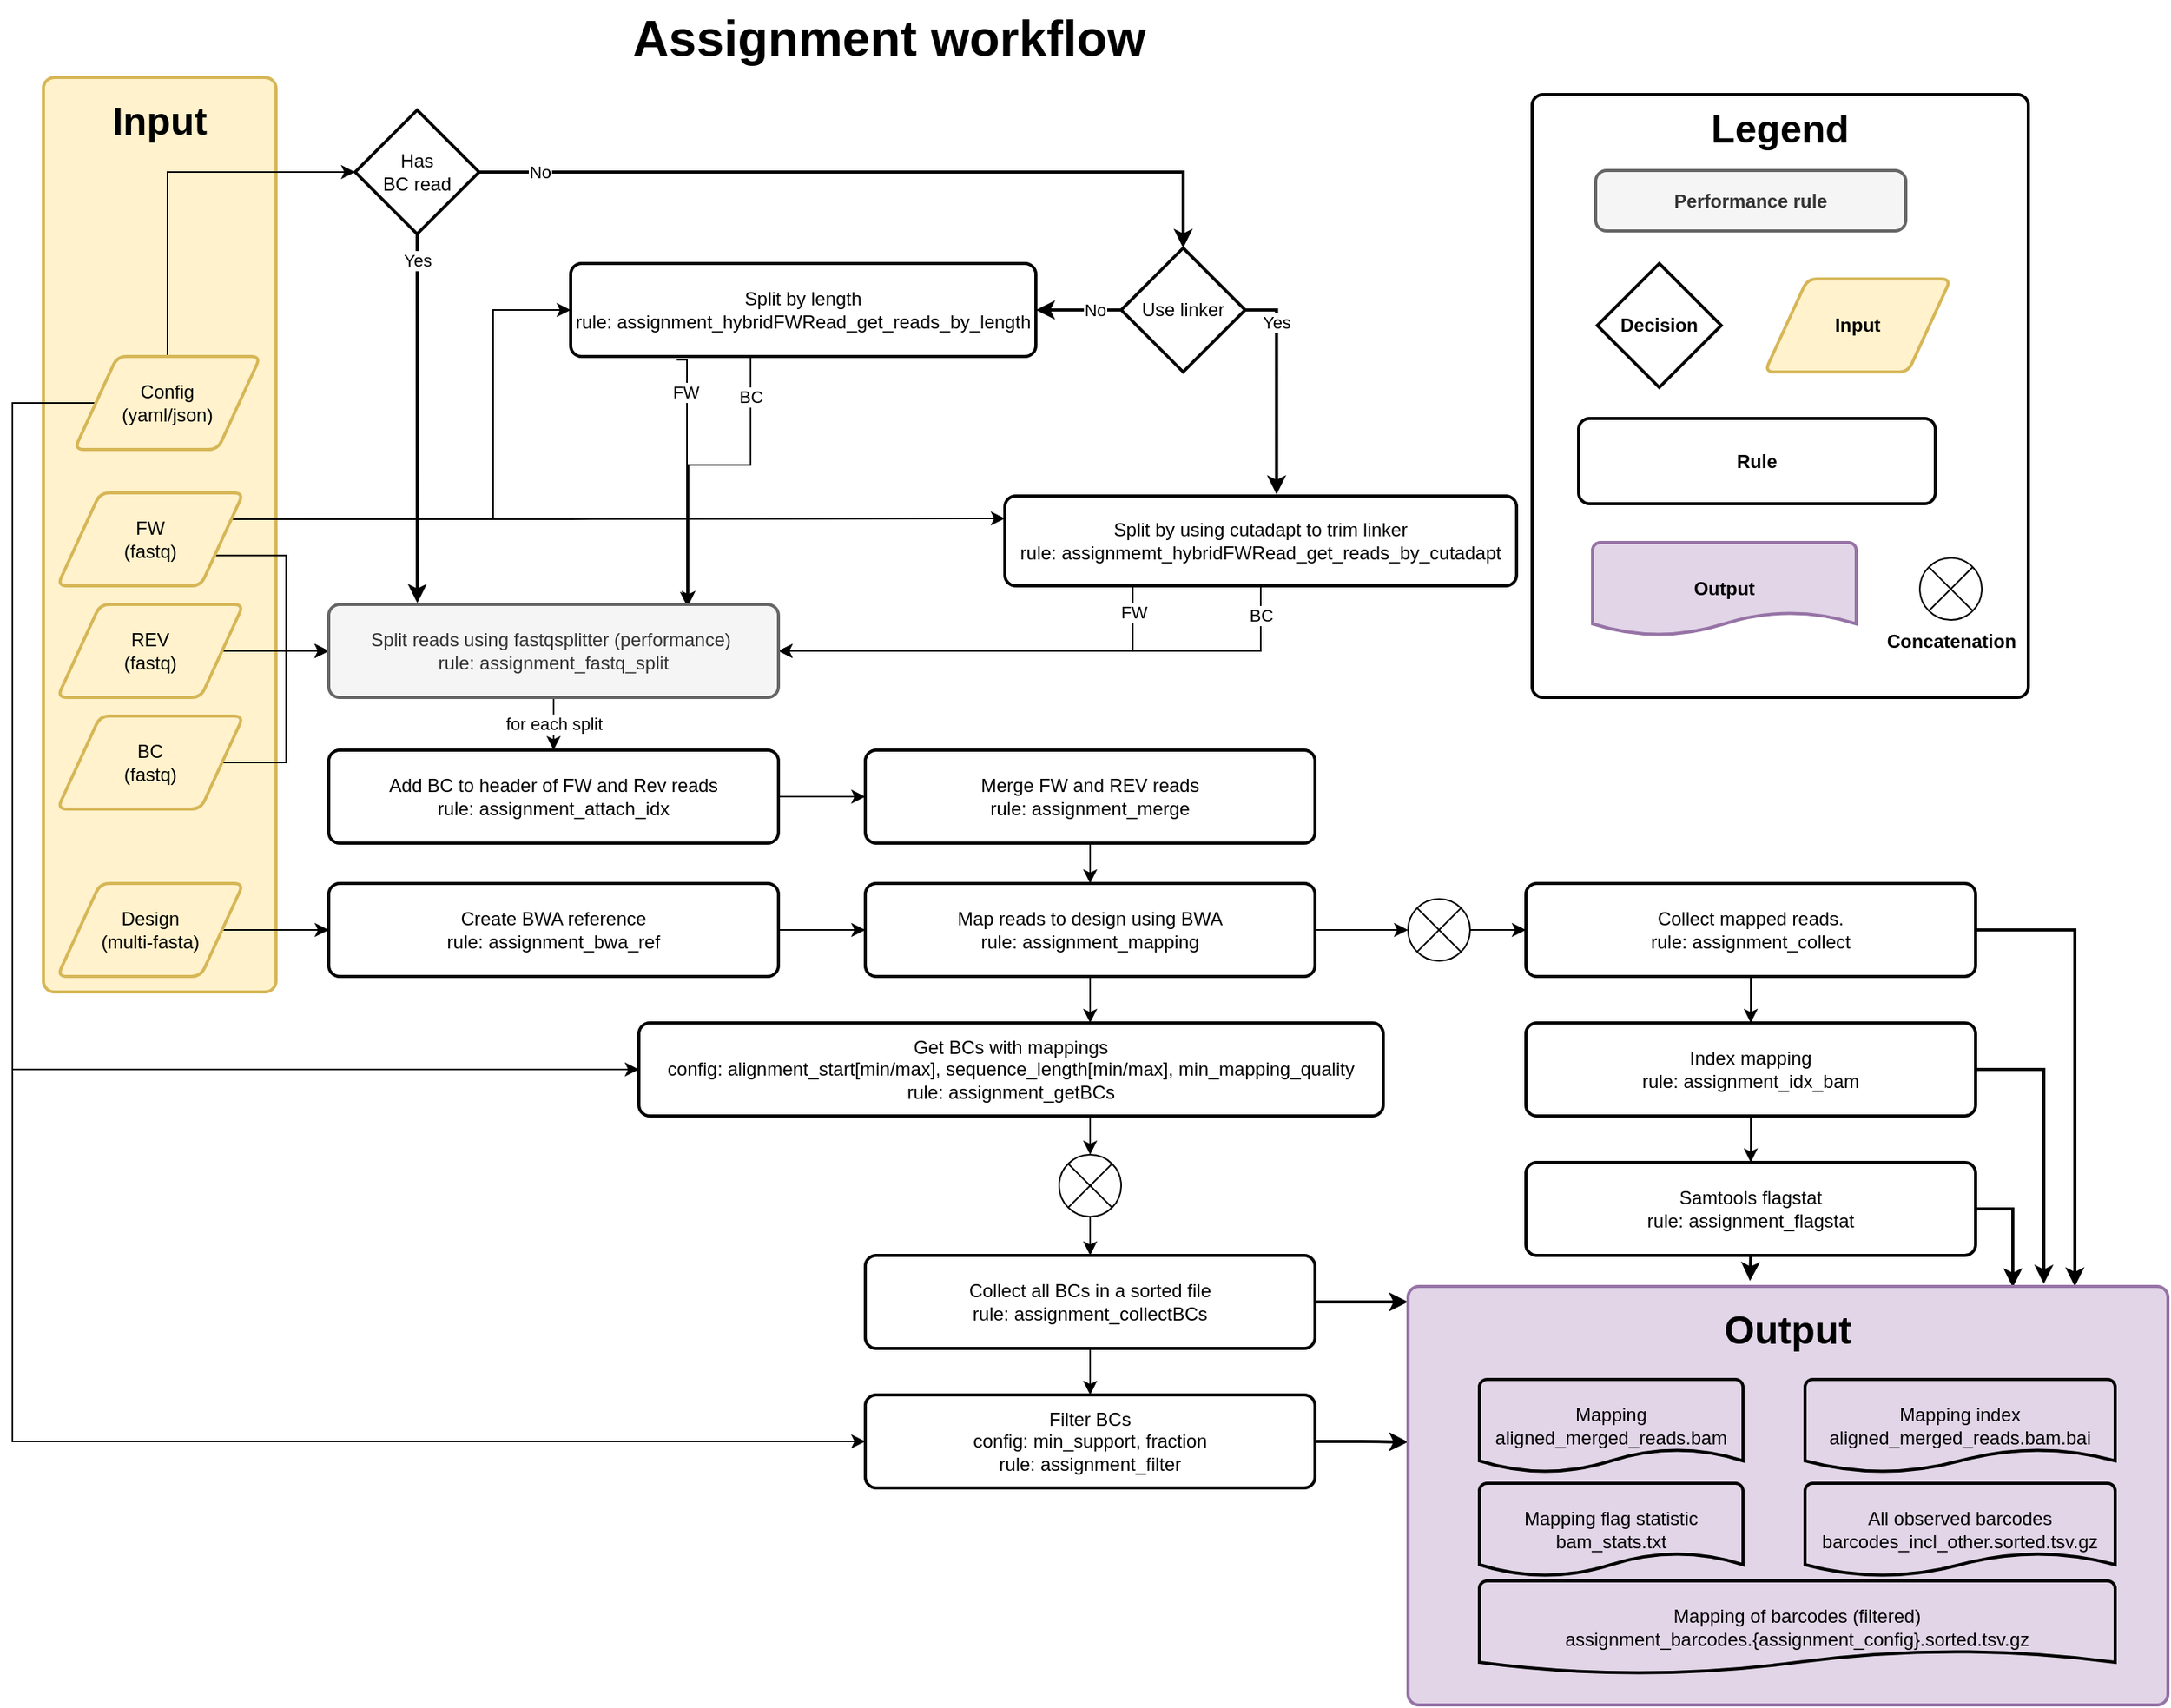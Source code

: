 <mxfile version="20.8.16" type="device"><diagram id="prtHgNgQTEPvFCAcTncT" name="Page-1"><mxGraphModel dx="3435" dy="674" grid="1" gridSize="10" guides="1" tooltips="1" connect="1" arrows="1" fold="1" page="1" pageScale="1" pageWidth="827" pageHeight="1169" math="0" shadow="0"><root><mxCell id="0"/><mxCell id="1" parent="0"/><mxCell id="ftRczP798_NXrZC8GDmf-71" value="&lt;font style=&quot;font-size: 25px;&quot;&gt;&lt;b&gt;Input&lt;/b&gt;&lt;/font&gt;" style="rounded=1;whiteSpace=wrap;html=1;absoluteArcSize=1;arcSize=14;strokeWidth=2;fontFamily=Helvetica;fontSize=32;fillColor=#fff2cc;strokeColor=#d6b656;verticalAlign=top;" parent="1" vertex="1"><mxGeometry x="-1850" y="170" width="150" height="590" as="geometry"/></mxCell><mxCell id="ftRczP798_NXrZC8GDmf-38" style="edgeStyle=elbowEdgeStyle;rounded=0;orthogonalLoop=1;jettySize=auto;html=1;exitX=1;exitY=0.5;exitDx=0;exitDy=0;entryX=0;entryY=0.5;entryDx=0;entryDy=0;strokeColor=default;strokeWidth=1;fontFamily=Helvetica;" parent="1" source="4Yo-Khz0slOa4_lwaTra-1" target="ftRczP798_NXrZC8GDmf-36" edge="1"><mxGeometry relative="1" as="geometry"/></mxCell><mxCell id="4Yo-Khz0slOa4_lwaTra-1" value="&lt;div&gt;Design&lt;/div&gt;&lt;div&gt;(multi-fasta)&lt;br&gt;&lt;/div&gt;" style="shape=parallelogram;html=1;strokeWidth=2;perimeter=parallelogramPerimeter;whiteSpace=wrap;rounded=1;arcSize=12;size=0.23;fillColor=none;strokeColor=#d6b656;" parent="1" vertex="1"><mxGeometry x="-1841" y="690" width="120" height="60" as="geometry"/></mxCell><mxCell id="ftRczP798_NXrZC8GDmf-25" style="edgeStyle=elbowEdgeStyle;rounded=0;orthogonalLoop=1;jettySize=auto;html=1;exitX=1;exitY=0.25;exitDx=0;exitDy=0;entryX=0;entryY=0.25;entryDx=0;entryDy=0;strokeColor=default;fontFamily=Helvetica;" parent="1" source="4Yo-Khz0slOa4_lwaTra-2" target="ftRczP798_NXrZC8GDmf-11" edge="1"><mxGeometry relative="1" as="geometry"><Array as="points"><mxPoint x="-1510" y="450"/></Array></mxGeometry></mxCell><mxCell id="ftRczP798_NXrZC8GDmf-31" style="edgeStyle=orthogonalEdgeStyle;rounded=0;orthogonalLoop=1;jettySize=auto;html=1;exitX=1;exitY=0.75;exitDx=0;exitDy=0;strokeColor=default;strokeWidth=1;fontFamily=Helvetica;elbow=vertical;entryX=0;entryY=0.5;entryDx=0;entryDy=0;" parent="1" source="4Yo-Khz0slOa4_lwaTra-2" target="ftRczP798_NXrZC8GDmf-15" edge="1"><mxGeometry relative="1" as="geometry"/></mxCell><mxCell id="3TCMltEfnGg9FkHLvgGR-2" style="edgeStyle=orthogonalEdgeStyle;rounded=0;orthogonalLoop=1;jettySize=auto;html=1;exitX=1;exitY=0.25;exitDx=0;exitDy=0;entryX=0;entryY=0.5;entryDx=0;entryDy=0;" parent="1" source="4Yo-Khz0slOa4_lwaTra-2" target="ftRczP798_NXrZC8GDmf-13" edge="1"><mxGeometry relative="1" as="geometry"><Array as="points"><mxPoint x="-1560" y="455"/><mxPoint x="-1560" y="320"/></Array></mxGeometry></mxCell><mxCell id="4Yo-Khz0slOa4_lwaTra-2" value="&lt;div&gt;FW&lt;/div&gt;(fastq)" style="shape=parallelogram;html=1;strokeWidth=2;perimeter=parallelogramPerimeter;whiteSpace=wrap;rounded=1;arcSize=12;size=0.23;fillColor=none;strokeColor=#d6b656;" parent="1" vertex="1"><mxGeometry x="-1841" y="438" width="120" height="60" as="geometry"/></mxCell><mxCell id="ftRczP798_NXrZC8GDmf-5" style="edgeStyle=orthogonalEdgeStyle;rounded=0;orthogonalLoop=1;jettySize=auto;html=1;exitX=1;exitY=0.5;exitDx=0;exitDy=0;entryX=0;entryY=0.5;entryDx=0;entryDy=0;" parent="1" source="4Yo-Khz0slOa4_lwaTra-3" target="ftRczP798_NXrZC8GDmf-15" edge="1"><mxGeometry relative="1" as="geometry"><mxPoint x="-1320" y="180" as="targetPoint"/></mxGeometry></mxCell><mxCell id="4Yo-Khz0slOa4_lwaTra-3" value="REV&lt;br&gt;(fastq)" style="shape=parallelogram;html=1;strokeWidth=2;perimeter=parallelogramPerimeter;whiteSpace=wrap;rounded=1;arcSize=12;size=0.23;fillColor=none;strokeColor=#d6b656;" parent="1" vertex="1"><mxGeometry x="-1841" y="510" width="120" height="60" as="geometry"/></mxCell><mxCell id="ftRczP798_NXrZC8GDmf-3" style="edgeStyle=orthogonalEdgeStyle;rounded=0;orthogonalLoop=1;jettySize=auto;html=1;exitX=1;exitY=0.5;exitDx=0;exitDy=0;entryX=0;entryY=0.5;entryDx=0;entryDy=0;" parent="1" source="4Yo-Khz0slOa4_lwaTra-4" target="ftRczP798_NXrZC8GDmf-15" edge="1"><mxGeometry relative="1" as="geometry"/></mxCell><mxCell id="4Yo-Khz0slOa4_lwaTra-4" value="BC&lt;br&gt;(fastq)" style="shape=parallelogram;html=1;strokeWidth=2;perimeter=parallelogramPerimeter;whiteSpace=wrap;rounded=1;arcSize=12;size=0.23;fillColor=none;strokeColor=#d6b656;" parent="1" vertex="1"><mxGeometry x="-1841" y="582" width="120" height="60" as="geometry"/></mxCell><mxCell id="ftRczP798_NXrZC8GDmf-7" value="No" style="rounded=0;orthogonalLoop=1;jettySize=auto;html=1;exitX=1;exitY=0.5;exitDx=0;exitDy=0;exitPerimeter=0;entryX=0.5;entryY=0;entryDx=0;entryDy=0;entryPerimeter=0;elbow=vertical;edgeStyle=orthogonalEdgeStyle;strokeWidth=2;" parent="1" source="ftRczP798_NXrZC8GDmf-1" target="ftRczP798_NXrZC8GDmf-2" edge="1"><mxGeometry x="-0.845" relative="1" as="geometry"><mxPoint as="offset"/></mxGeometry></mxCell><mxCell id="ftRczP798_NXrZC8GDmf-24" value="Yes" style="edgeStyle=orthogonalEdgeStyle;rounded=0;orthogonalLoop=1;jettySize=auto;html=1;entryX=0.197;entryY=-0.015;entryDx=0;entryDy=0;entryPerimeter=0;fontFamily=Helvetica;strokeWidth=2;exitX=0.5;exitY=1;exitDx=0;exitDy=0;exitPerimeter=0;" parent="1" source="ftRczP798_NXrZC8GDmf-1" target="ftRczP798_NXrZC8GDmf-15" edge="1"><mxGeometry x="-0.472" relative="1" as="geometry"><Array as="points"><mxPoint x="-1609" y="240"/></Array><mxPoint as="offset"/></mxGeometry></mxCell><mxCell id="ftRczP798_NXrZC8GDmf-1" value="Has&lt;br&gt;BC read" style="strokeWidth=2;html=1;shape=mxgraph.flowchart.decision;whiteSpace=wrap;" parent="1" vertex="1"><mxGeometry x="-1649" y="191" width="80" height="80" as="geometry"/></mxCell><mxCell id="ftRczP798_NXrZC8GDmf-12" value="Yes" style="edgeStyle=orthogonalEdgeStyle;rounded=0;orthogonalLoop=1;jettySize=auto;html=1;exitX=1;exitY=0.5;exitDx=0;exitDy=0;exitPerimeter=0;entryX=0.531;entryY=-0.017;entryDx=0;entryDy=0;fontFamily=Helvetica;strokeWidth=2;entryPerimeter=0;" parent="1" source="ftRczP798_NXrZC8GDmf-2" target="ftRczP798_NXrZC8GDmf-11" edge="1"><mxGeometry x="-0.59" relative="1" as="geometry"><mxPoint as="offset"/></mxGeometry></mxCell><mxCell id="ftRczP798_NXrZC8GDmf-14" value="No" style="edgeStyle=orthogonalEdgeStyle;rounded=0;orthogonalLoop=1;jettySize=auto;html=1;exitX=0;exitY=0.5;exitDx=0;exitDy=0;exitPerimeter=0;fontFamily=Helvetica;strokeWidth=2;" parent="1" source="ftRczP798_NXrZC8GDmf-2" target="ftRczP798_NXrZC8GDmf-13" edge="1"><mxGeometry x="-0.375" relative="1" as="geometry"><mxPoint as="offset"/></mxGeometry></mxCell><mxCell id="ftRczP798_NXrZC8GDmf-2" value="Use linker" style="strokeWidth=2;html=1;shape=mxgraph.flowchart.decision;whiteSpace=wrap;" parent="1" vertex="1"><mxGeometry x="-1155" y="280" width="80" height="80" as="geometry"/></mxCell><mxCell id="ftRczP798_NXrZC8GDmf-28" value="FW" style="edgeStyle=orthogonalEdgeStyle;rounded=0;orthogonalLoop=1;jettySize=auto;html=1;exitX=0.25;exitY=1;exitDx=0;exitDy=0;strokeColor=default;strokeWidth=1;fontFamily=Helvetica;elbow=vertical;entryX=1;entryY=0.5;entryDx=0;entryDy=0;" parent="1" source="ftRczP798_NXrZC8GDmf-11" target="ftRczP798_NXrZC8GDmf-15" edge="1"><mxGeometry x="-0.879" relative="1" as="geometry"><mxPoint x="-1376" y="595" as="targetPoint"/><mxPoint as="offset"/></mxGeometry></mxCell><mxCell id="ftRczP798_NXrZC8GDmf-29" value="BC" style="edgeStyle=orthogonalEdgeStyle;rounded=0;orthogonalLoop=1;jettySize=auto;html=1;exitX=0.5;exitY=1;exitDx=0;exitDy=0;entryX=1;entryY=0.5;entryDx=0;entryDy=0;strokeColor=default;strokeWidth=1;fontFamily=Helvetica;elbow=vertical;" parent="1" source="ftRczP798_NXrZC8GDmf-11" target="ftRczP798_NXrZC8GDmf-15" edge="1"><mxGeometry x="-0.894" relative="1" as="geometry"><mxPoint as="offset"/></mxGeometry></mxCell><mxCell id="ftRczP798_NXrZC8GDmf-11" value="Split by using cutadapt to trim linker&lt;br&gt;rule:&amp;nbsp;assignmemt_hybridFWRead_get_reads_by_cutadapt" style="rounded=1;whiteSpace=wrap;html=1;absoluteArcSize=1;arcSize=14;strokeWidth=2;" parent="1" vertex="1"><mxGeometry x="-1230" y="440" width="330" height="58" as="geometry"/></mxCell><mxCell id="ftRczP798_NXrZC8GDmf-16" value="FW" style="rounded=0;orthogonalLoop=1;jettySize=auto;html=1;fontFamily=Helvetica;edgeStyle=elbowEdgeStyle;exitX=0.228;exitY=1.036;exitDx=0;exitDy=0;exitPerimeter=0;" parent="1" source="ftRczP798_NXrZC8GDmf-13" edge="1"><mxGeometry x="-0.668" y="-1" relative="1" as="geometry"><mxPoint as="offset"/><mxPoint x="-1460" y="410" as="sourcePoint"/><mxPoint x="-1435" y="511" as="targetPoint"/><Array as="points"><mxPoint x="-1435" y="430"/></Array></mxGeometry></mxCell><mxCell id="ftRczP798_NXrZC8GDmf-19" value="BC" style="edgeStyle=orthogonalEdgeStyle;rounded=0;orthogonalLoop=1;jettySize=auto;html=1;exitX=0.5;exitY=1;exitDx=0;exitDy=0;fontFamily=Helvetica;entryX=0.8;entryY=0.007;entryDx=0;entryDy=0;entryPerimeter=0;" parent="1" target="ftRczP798_NXrZC8GDmf-15" edge="1"><mxGeometry x="-0.748" relative="1" as="geometry"><mxPoint x="-1394" y="350" as="sourcePoint"/><mxPoint x="-1350" y="480" as="targetPoint"/><Array as="points"><mxPoint x="-1394" y="420"/><mxPoint x="-1434" y="420"/></Array><mxPoint as="offset"/></mxGeometry></mxCell><mxCell id="ftRczP798_NXrZC8GDmf-13" value="Split by length&lt;br&gt;rule:&amp;nbsp;assignment_hybridFWRead_get_reads_by_length" style="rounded=1;whiteSpace=wrap;html=1;absoluteArcSize=1;arcSize=14;strokeWidth=2;" parent="1" vertex="1"><mxGeometry x="-1510" y="290" width="300" height="60" as="geometry"/></mxCell><mxCell id="ftRczP798_NXrZC8GDmf-42" value="for each split" style="edgeStyle=elbowEdgeStyle;rounded=0;orthogonalLoop=1;jettySize=auto;html=1;exitX=0.5;exitY=1;exitDx=0;exitDy=0;entryX=0.5;entryY=0;entryDx=0;entryDy=0;strokeColor=default;strokeWidth=1;fontFamily=Helvetica;elbow=vertical;" parent="1" source="ftRczP798_NXrZC8GDmf-15" target="ftRczP798_NXrZC8GDmf-34" edge="1"><mxGeometry relative="1" as="geometry"/></mxCell><mxCell id="ftRczP798_NXrZC8GDmf-15" value="Split reads using&amp;nbsp;fastqsplitter (performance)&amp;nbsp;&lt;br&gt;rule: assignment_fastq_split" style="rounded=1;whiteSpace=wrap;html=1;absoluteArcSize=1;arcSize=14;strokeWidth=2;fillColor=#f5f5f5;strokeColor=#666666;fontColor=#333333;" parent="1" vertex="1"><mxGeometry x="-1666" y="510" width="290" height="60" as="geometry"/></mxCell><mxCell id="ftRczP798_NXrZC8GDmf-23" style="edgeStyle=orthogonalEdgeStyle;rounded=0;orthogonalLoop=1;jettySize=auto;html=1;entryX=0;entryY=0.5;entryDx=0;entryDy=0;entryPerimeter=0;fontFamily=Helvetica;exitX=0.5;exitY=0;exitDx=0;exitDy=0;" parent="1" source="ftRczP798_NXrZC8GDmf-22" target="ftRczP798_NXrZC8GDmf-1" edge="1"><mxGeometry relative="1" as="geometry"><mxPoint x="-1720" y="350" as="sourcePoint"/></mxGeometry></mxCell><mxCell id="ftRczP798_NXrZC8GDmf-61" style="edgeStyle=elbowEdgeStyle;rounded=0;sketch=0;orthogonalLoop=1;jettySize=auto;html=1;exitX=0;exitY=0.5;exitDx=0;exitDy=0;entryX=0;entryY=0.5;entryDx=0;entryDy=0;shadow=0;strokeColor=default;strokeWidth=1;fontFamily=Helvetica;" parent="1" source="ftRczP798_NXrZC8GDmf-22" target="ftRczP798_NXrZC8GDmf-59" edge="1"><mxGeometry relative="1" as="geometry"><Array as="points"><mxPoint x="-1870" y="710"/><mxPoint x="-890" y="620"/><mxPoint x="-560" y="570"/></Array></mxGeometry></mxCell><mxCell id="ftRczP798_NXrZC8GDmf-62" style="edgeStyle=elbowEdgeStyle;rounded=0;sketch=0;orthogonalLoop=1;jettySize=auto;html=1;exitX=0;exitY=0.5;exitDx=0;exitDy=0;entryX=0;entryY=0.5;entryDx=0;entryDy=0;shadow=0;strokeColor=default;strokeWidth=1;fontFamily=Helvetica;" parent="1" source="ftRczP798_NXrZC8GDmf-22" target="ftRczP798_NXrZC8GDmf-43" edge="1"><mxGeometry relative="1" as="geometry"><Array as="points"><mxPoint x="-1870" y="600"/><mxPoint x="-1690" y="450"/><mxPoint x="-1240" y="460"/><mxPoint x="-890" y="280"/><mxPoint x="-880" y="590"/></Array></mxGeometry></mxCell><mxCell id="ftRczP798_NXrZC8GDmf-22" value="Config&lt;br&gt;(yaml/json)&lt;br&gt;&lt;div&gt;&lt;/div&gt;" style="shape=parallelogram;html=1;strokeWidth=2;perimeter=parallelogramPerimeter;whiteSpace=wrap;rounded=1;arcSize=12;size=0.23;fillColor=none;strokeColor=#d6b656;" parent="1" vertex="1"><mxGeometry x="-1830" y="350" width="120" height="60" as="geometry"/></mxCell><mxCell id="ftRczP798_NXrZC8GDmf-41" style="edgeStyle=elbowEdgeStyle;rounded=0;orthogonalLoop=1;jettySize=auto;html=1;exitX=1;exitY=0.5;exitDx=0;exitDy=0;entryX=0;entryY=0.5;entryDx=0;entryDy=0;strokeColor=default;strokeWidth=1;fontFamily=Helvetica;" parent="1" source="ftRczP798_NXrZC8GDmf-34" target="ftRczP798_NXrZC8GDmf-35" edge="1"><mxGeometry relative="1" as="geometry"/></mxCell><mxCell id="ftRczP798_NXrZC8GDmf-34" value="Add BC to header of FW and Rev reads&lt;br&gt;rule:&amp;nbsp;assignment_attach_idx" style="rounded=1;whiteSpace=wrap;html=1;absoluteArcSize=1;arcSize=14;strokeWidth=2;" parent="1" vertex="1"><mxGeometry x="-1666" y="604" width="290" height="60" as="geometry"/></mxCell><mxCell id="ftRczP798_NXrZC8GDmf-40" style="edgeStyle=elbowEdgeStyle;rounded=0;orthogonalLoop=1;jettySize=auto;html=1;exitX=0.5;exitY=1;exitDx=0;exitDy=0;entryX=0.5;entryY=0;entryDx=0;entryDy=0;strokeColor=default;strokeWidth=1;fontFamily=Helvetica;" parent="1" source="ftRczP798_NXrZC8GDmf-35" target="ftRczP798_NXrZC8GDmf-37" edge="1"><mxGeometry relative="1" as="geometry"/></mxCell><mxCell id="ftRczP798_NXrZC8GDmf-35" value="Merge FW and REV reads&lt;br&gt;rule:&amp;nbsp;assignment_merge" style="rounded=1;whiteSpace=wrap;html=1;absoluteArcSize=1;arcSize=14;strokeWidth=2;" parent="1" vertex="1"><mxGeometry x="-1320" y="604" width="290" height="60" as="geometry"/></mxCell><mxCell id="ftRczP798_NXrZC8GDmf-39" style="edgeStyle=elbowEdgeStyle;rounded=0;orthogonalLoop=1;jettySize=auto;html=1;exitX=1;exitY=0.5;exitDx=0;exitDy=0;entryX=0;entryY=0.5;entryDx=0;entryDy=0;strokeColor=default;strokeWidth=1;fontFamily=Helvetica;" parent="1" source="ftRczP798_NXrZC8GDmf-36" target="ftRczP798_NXrZC8GDmf-37" edge="1"><mxGeometry relative="1" as="geometry"/></mxCell><mxCell id="ftRczP798_NXrZC8GDmf-36" value="Create BWA reference&lt;br&gt;rule:&amp;nbsp;assignment_bwa_ref" style="rounded=1;whiteSpace=wrap;html=1;absoluteArcSize=1;arcSize=14;strokeWidth=2;" parent="1" vertex="1"><mxGeometry x="-1666" y="690" width="290" height="60" as="geometry"/></mxCell><mxCell id="ftRczP798_NXrZC8GDmf-44" style="edgeStyle=elbowEdgeStyle;rounded=0;orthogonalLoop=1;jettySize=auto;html=1;exitX=0.5;exitY=1;exitDx=0;exitDy=0;strokeColor=default;strokeWidth=1;fontFamily=Helvetica;" parent="1" source="ftRczP798_NXrZC8GDmf-37" target="ftRczP798_NXrZC8GDmf-43" edge="1"><mxGeometry relative="1" as="geometry"/></mxCell><mxCell id="ftRczP798_NXrZC8GDmf-47" style="edgeStyle=elbowEdgeStyle;rounded=0;orthogonalLoop=1;jettySize=auto;html=1;exitX=1;exitY=0.5;exitDx=0;exitDy=0;entryX=0;entryY=0.5;entryDx=0;entryDy=0;entryPerimeter=0;strokeColor=default;strokeWidth=1;fontFamily=Helvetica;" parent="1" source="ftRczP798_NXrZC8GDmf-37" target="ftRczP798_NXrZC8GDmf-46" edge="1"><mxGeometry relative="1" as="geometry"/></mxCell><mxCell id="ftRczP798_NXrZC8GDmf-37" value="Map reads to design using BWA&lt;br&gt;rule:&amp;nbsp;assignment_mapping" style="rounded=1;whiteSpace=wrap;html=1;absoluteArcSize=1;arcSize=14;strokeWidth=2;" parent="1" vertex="1"><mxGeometry x="-1320" y="690" width="290" height="60" as="geometry"/></mxCell><mxCell id="ftRczP798_NXrZC8GDmf-56" style="edgeStyle=elbowEdgeStyle;rounded=0;sketch=0;orthogonalLoop=1;jettySize=auto;html=1;entryX=0.5;entryY=0;entryDx=0;entryDy=0;entryPerimeter=0;shadow=0;strokeColor=default;strokeWidth=1;fontFamily=Helvetica;" parent="1" source="ftRczP798_NXrZC8GDmf-43" target="ftRczP798_NXrZC8GDmf-55" edge="1"><mxGeometry relative="1" as="geometry"/></mxCell><mxCell id="ftRczP798_NXrZC8GDmf-43" value="Get BCs with mappings&lt;br&gt;config:&amp;nbsp;alignment_start[min/max],&amp;nbsp;sequence_length[min/max],&amp;nbsp;min_mapping_quality&lt;br&gt;rule:&amp;nbsp;assignment_getBCs" style="rounded=1;whiteSpace=wrap;html=1;absoluteArcSize=1;arcSize=14;strokeWidth=2;" parent="1" vertex="1"><mxGeometry x="-1466" y="780" width="480" height="60" as="geometry"/></mxCell><mxCell id="ftRczP798_NXrZC8GDmf-50" style="edgeStyle=elbowEdgeStyle;rounded=0;sketch=0;orthogonalLoop=1;jettySize=auto;html=1;exitX=0.5;exitY=1;exitDx=0;exitDy=0;entryX=0.5;entryY=0;entryDx=0;entryDy=0;shadow=0;strokeColor=default;strokeWidth=1;fontFamily=Helvetica;" parent="1" source="ftRczP798_NXrZC8GDmf-45" target="ftRczP798_NXrZC8GDmf-49" edge="1"><mxGeometry relative="1" as="geometry"/></mxCell><mxCell id="ftRczP798_NXrZC8GDmf-78" style="edgeStyle=elbowEdgeStyle;rounded=0;sketch=0;orthogonalLoop=1;jettySize=auto;html=1;exitX=1;exitY=0.5;exitDx=0;exitDy=0;entryX=0.878;entryY=0;entryDx=0;entryDy=0;entryPerimeter=0;shadow=0;strokeColor=default;strokeWidth=2;fontFamily=Helvetica;fontSize=25;" parent="1" source="ftRczP798_NXrZC8GDmf-45" target="ftRczP798_NXrZC8GDmf-69" edge="1"><mxGeometry relative="1" as="geometry"><Array as="points"><mxPoint x="-540" y="840"/></Array></mxGeometry></mxCell><mxCell id="ftRczP798_NXrZC8GDmf-45" value="Collect mapped reads.&lt;br&gt;rule:&amp;nbsp;assignment_collect" style="rounded=1;whiteSpace=wrap;html=1;absoluteArcSize=1;arcSize=14;strokeWidth=2;" parent="1" vertex="1"><mxGeometry x="-894" y="690" width="290" height="60" as="geometry"/></mxCell><mxCell id="ftRczP798_NXrZC8GDmf-48" style="edgeStyle=elbowEdgeStyle;rounded=0;orthogonalLoop=1;jettySize=auto;html=1;exitX=1;exitY=0.5;exitDx=0;exitDy=0;exitPerimeter=0;entryX=0;entryY=0.5;entryDx=0;entryDy=0;strokeColor=default;strokeWidth=1;fontFamily=Helvetica;shadow=0;" parent="1" source="ftRczP798_NXrZC8GDmf-46" target="ftRczP798_NXrZC8GDmf-45" edge="1"><mxGeometry relative="1" as="geometry"/></mxCell><mxCell id="ftRczP798_NXrZC8GDmf-46" value="" style="verticalLabelPosition=bottom;verticalAlign=top;html=1;shape=mxgraph.flowchart.or;fontFamily=Helvetica;" parent="1" vertex="1"><mxGeometry x="-970" y="700" width="40" height="40" as="geometry"/></mxCell><mxCell id="ftRczP798_NXrZC8GDmf-52" style="edgeStyle=elbowEdgeStyle;rounded=0;sketch=0;orthogonalLoop=1;jettySize=auto;html=1;exitX=0.5;exitY=1;exitDx=0;exitDy=0;entryX=0.5;entryY=0;entryDx=0;entryDy=0;shadow=0;strokeColor=default;strokeWidth=1;fontFamily=Helvetica;" parent="1" source="ftRczP798_NXrZC8GDmf-49" target="ftRczP798_NXrZC8GDmf-51" edge="1"><mxGeometry relative="1" as="geometry"/></mxCell><mxCell id="ftRczP798_NXrZC8GDmf-79" style="edgeStyle=elbowEdgeStyle;rounded=0;sketch=0;orthogonalLoop=1;jettySize=auto;html=1;exitX=1;exitY=0.5;exitDx=0;exitDy=0;entryX=0.837;entryY=-0.006;entryDx=0;entryDy=0;entryPerimeter=0;shadow=0;strokeColor=default;strokeWidth=2;fontFamily=Helvetica;fontSize=25;" parent="1" source="ftRczP798_NXrZC8GDmf-49" target="ftRczP798_NXrZC8GDmf-69" edge="1"><mxGeometry relative="1" as="geometry"><Array as="points"><mxPoint x="-560" y="880"/></Array></mxGeometry></mxCell><mxCell id="ftRczP798_NXrZC8GDmf-49" value="Index mapping&lt;br&gt;rule:&amp;nbsp;assignment_idx_bam" style="rounded=1;whiteSpace=wrap;html=1;absoluteArcSize=1;arcSize=14;strokeWidth=2;" parent="1" vertex="1"><mxGeometry x="-894" y="780" width="290" height="60" as="geometry"/></mxCell><mxCell id="ftRczP798_NXrZC8GDmf-76" style="edgeStyle=elbowEdgeStyle;rounded=0;sketch=0;orthogonalLoop=1;jettySize=auto;html=1;exitX=0.5;exitY=1;exitDx=0;exitDy=0;entryX=0.449;entryY=-0.013;entryDx=0;entryDy=0;entryPerimeter=0;shadow=0;strokeColor=default;strokeWidth=2;fontFamily=Helvetica;fontSize=25;" parent="1" source="ftRczP798_NXrZC8GDmf-51" target="ftRczP798_NXrZC8GDmf-69" edge="1"><mxGeometry relative="1" as="geometry"/></mxCell><mxCell id="ftRczP798_NXrZC8GDmf-80" style="edgeStyle=elbowEdgeStyle;rounded=0;sketch=0;orthogonalLoop=1;jettySize=auto;html=1;exitX=1;exitY=0.5;exitDx=0;exitDy=0;entryX=0.796;entryY=0.002;entryDx=0;entryDy=0;entryPerimeter=0;shadow=0;strokeColor=default;strokeWidth=2;fontFamily=Helvetica;fontSize=25;" parent="1" source="ftRczP798_NXrZC8GDmf-51" target="ftRczP798_NXrZC8GDmf-69" edge="1"><mxGeometry relative="1" as="geometry"><Array as="points"><mxPoint x="-580" y="930"/></Array></mxGeometry></mxCell><mxCell id="ftRczP798_NXrZC8GDmf-51" value="Samtools flagstat&lt;br&gt;rule:&amp;nbsp;assignment_flagstat" style="rounded=1;whiteSpace=wrap;html=1;absoluteArcSize=1;arcSize=14;strokeWidth=2;" parent="1" vertex="1"><mxGeometry x="-894" y="870" width="290" height="60" as="geometry"/></mxCell><mxCell id="ftRczP798_NXrZC8GDmf-58" style="edgeStyle=elbowEdgeStyle;rounded=0;sketch=0;orthogonalLoop=1;jettySize=auto;html=1;exitX=0.5;exitY=1;exitDx=0;exitDy=0;exitPerimeter=0;entryX=0.5;entryY=0;entryDx=0;entryDy=0;shadow=0;strokeColor=default;strokeWidth=1;fontFamily=Helvetica;" parent="1" source="ftRczP798_NXrZC8GDmf-55" target="ftRczP798_NXrZC8GDmf-57" edge="1"><mxGeometry relative="1" as="geometry"/></mxCell><mxCell id="ftRczP798_NXrZC8GDmf-55" value="" style="verticalLabelPosition=bottom;verticalAlign=top;html=1;shape=mxgraph.flowchart.or;fontFamily=Helvetica;" parent="1" vertex="1"><mxGeometry x="-1195" y="865" width="40" height="40" as="geometry"/></mxCell><mxCell id="ftRczP798_NXrZC8GDmf-60" style="edgeStyle=elbowEdgeStyle;rounded=0;sketch=0;orthogonalLoop=1;jettySize=auto;html=1;exitX=0.5;exitY=1;exitDx=0;exitDy=0;entryX=0.5;entryY=0;entryDx=0;entryDy=0;shadow=0;strokeColor=default;strokeWidth=1;fontFamily=Helvetica;" parent="1" source="ftRczP798_NXrZC8GDmf-57" target="ftRczP798_NXrZC8GDmf-59" edge="1"><mxGeometry relative="1" as="geometry"/></mxCell><mxCell id="ftRczP798_NXrZC8GDmf-74" style="edgeStyle=elbowEdgeStyle;rounded=0;sketch=0;orthogonalLoop=1;jettySize=auto;html=1;exitX=1;exitY=0.5;exitDx=0;exitDy=0;entryX=0;entryY=0.037;entryDx=0;entryDy=0;entryPerimeter=0;shadow=0;strokeColor=default;strokeWidth=2;fontFamily=Helvetica;fontSize=25;" parent="1" source="ftRczP798_NXrZC8GDmf-57" target="ftRczP798_NXrZC8GDmf-69" edge="1"><mxGeometry relative="1" as="geometry"/></mxCell><mxCell id="ftRczP798_NXrZC8GDmf-57" value="Collect all BCs in a sorted file&lt;br&gt;rule:&amp;nbsp;assignment_collectBCs" style="rounded=1;whiteSpace=wrap;html=1;absoluteArcSize=1;arcSize=14;strokeWidth=2;" parent="1" vertex="1"><mxGeometry x="-1320" y="930" width="290" height="60" as="geometry"/></mxCell><mxCell id="ftRczP798_NXrZC8GDmf-73" style="edgeStyle=elbowEdgeStyle;rounded=0;sketch=0;orthogonalLoop=1;jettySize=auto;html=1;exitX=1;exitY=0.5;exitDx=0;exitDy=0;entryX=0;entryY=0.372;entryDx=0;entryDy=0;entryPerimeter=0;shadow=0;strokeColor=default;strokeWidth=2;fontFamily=Helvetica;fontSize=25;" parent="1" source="ftRczP798_NXrZC8GDmf-59" target="ftRczP798_NXrZC8GDmf-69" edge="1"><mxGeometry relative="1" as="geometry"/></mxCell><mxCell id="ftRczP798_NXrZC8GDmf-59" value="Filter BCs&lt;br&gt;config: min_support, fraction&lt;br&gt;rule:&amp;nbsp;assignment_filter" style="rounded=1;whiteSpace=wrap;html=1;absoluteArcSize=1;arcSize=14;strokeWidth=2;" parent="1" vertex="1"><mxGeometry x="-1320" y="1020" width="290" height="60" as="geometry"/></mxCell><mxCell id="ftRczP798_NXrZC8GDmf-68" value="Assignment workflow" style="text;html=1;align=center;verticalAlign=middle;resizable=0;points=[];autosize=1;strokeColor=none;fillColor=none;fontFamily=Helvetica;fontSize=32;fontStyle=1" parent="1" vertex="1"><mxGeometry x="-1480" y="120" width="350" height="50" as="geometry"/></mxCell><mxCell id="ftRczP798_NXrZC8GDmf-70" value="" style="group" parent="1" vertex="1" connectable="0"><mxGeometry x="-970" y="950" width="490" height="270" as="geometry"/></mxCell><mxCell id="ftRczP798_NXrZC8GDmf-69" value="&lt;font style=&quot;font-size: 25px;&quot;&gt;&lt;b&gt;Output&lt;/b&gt;&lt;/font&gt;" style="rounded=1;whiteSpace=wrap;html=1;absoluteArcSize=1;arcSize=14;strokeWidth=2;fontFamily=Helvetica;fontSize=32;fillColor=#e1d5e7;strokeColor=#9673a6;verticalAlign=top;" parent="ftRczP798_NXrZC8GDmf-70" vertex="1"><mxGeometry width="490" height="270" as="geometry"/></mxCell><mxCell id="ftRczP798_NXrZC8GDmf-63" value="Mapping&lt;br&gt;aligned_merged_reads.bam" style="strokeWidth=2;html=1;shape=mxgraph.flowchart.document2;whiteSpace=wrap;size=0.25;fontFamily=Helvetica;fillColor=none;" parent="ftRczP798_NXrZC8GDmf-70" vertex="1"><mxGeometry x="46" y="60" width="170" height="60" as="geometry"/></mxCell><mxCell id="ftRczP798_NXrZC8GDmf-64" value="Mapping index&lt;br&gt;aligned_merged_reads.bam.bai" style="strokeWidth=2;html=1;shape=mxgraph.flowchart.document2;whiteSpace=wrap;size=0.25;fontFamily=Helvetica;fillColor=none;" parent="ftRczP798_NXrZC8GDmf-70" vertex="1"><mxGeometry x="256" y="60" width="200" height="60" as="geometry"/></mxCell><mxCell id="ftRczP798_NXrZC8GDmf-65" value="Mapping flag statistic&lt;br&gt;bam_stats.txt" style="strokeWidth=2;html=1;shape=mxgraph.flowchart.document2;whiteSpace=wrap;size=0.25;fontFamily=Helvetica;fillColor=none;" parent="ftRczP798_NXrZC8GDmf-70" vertex="1"><mxGeometry x="46" y="127" width="170" height="60" as="geometry"/></mxCell><mxCell id="ftRczP798_NXrZC8GDmf-66" value="All observed barcodes&lt;br&gt;barcodes_incl_other.sorted.tsv.gz" style="strokeWidth=2;html=1;shape=mxgraph.flowchart.document2;whiteSpace=wrap;size=0.25;fontFamily=Helvetica;fillColor=none;" parent="ftRczP798_NXrZC8GDmf-70" vertex="1"><mxGeometry x="256" y="127" width="200" height="60" as="geometry"/></mxCell><mxCell id="ftRczP798_NXrZC8GDmf-67" value="Mapping of barcodes (filtered)&lt;br&gt;assignment_barcodes.{assignment_config}.sorted.tsv.gz" style="strokeWidth=2;html=1;shape=mxgraph.flowchart.document2;whiteSpace=wrap;size=0.25;fontFamily=Helvetica;fillColor=none;" parent="ftRczP798_NXrZC8GDmf-70" vertex="1"><mxGeometry x="46" y="190" width="410" height="60" as="geometry"/></mxCell><mxCell id="ftRczP798_NXrZC8GDmf-100" value="" style="group" parent="1" vertex="1" connectable="0"><mxGeometry x="-890" y="181" width="320" height="389" as="geometry"/></mxCell><mxCell id="ftRczP798_NXrZC8GDmf-99" value="Legend" style="rounded=1;whiteSpace=wrap;html=1;absoluteArcSize=1;arcSize=14;strokeWidth=2;fontFamily=Helvetica;fontSize=25;fillColor=none;fontStyle=1;horizontal=1;verticalAlign=top;" parent="ftRczP798_NXrZC8GDmf-100" vertex="1"><mxGeometry width="320" height="389" as="geometry"/></mxCell><mxCell id="ftRczP798_NXrZC8GDmf-81" value="&lt;b&gt;Performance rule&lt;/b&gt;" style="rounded=1;whiteSpace=wrap;html=1;absoluteArcSize=1;arcSize=14;strokeWidth=2;fillColor=#f5f5f5;strokeColor=#666666;fontColor=#333333;" parent="ftRczP798_NXrZC8GDmf-100" vertex="1"><mxGeometry x="41" y="49" width="200" height="39" as="geometry"/></mxCell><mxCell id="ftRczP798_NXrZC8GDmf-82" value="Decision" style="strokeWidth=2;html=1;shape=mxgraph.flowchart.decision;whiteSpace=wrap;fontStyle=1" parent="ftRczP798_NXrZC8GDmf-100" vertex="1"><mxGeometry x="42" y="109" width="80" height="80" as="geometry"/></mxCell><mxCell id="ftRczP798_NXrZC8GDmf-83" value="&lt;b&gt;Input&lt;/b&gt;&lt;br&gt;&lt;div&gt;&lt;/div&gt;" style="shape=parallelogram;html=1;strokeWidth=2;perimeter=parallelogramPerimeter;whiteSpace=wrap;rounded=1;arcSize=12;size=0.23;fillColor=#fff2cc;strokeColor=#d6b656;" parent="ftRczP798_NXrZC8GDmf-100" vertex="1"><mxGeometry x="150" y="119" width="120" height="60" as="geometry"/></mxCell><mxCell id="ftRczP798_NXrZC8GDmf-84" value="&lt;b&gt;Rule&lt;/b&gt;" style="rounded=1;whiteSpace=wrap;html=1;absoluteArcSize=1;arcSize=14;strokeWidth=2;" parent="ftRczP798_NXrZC8GDmf-100" vertex="1"><mxGeometry x="30" y="209" width="230" height="55" as="geometry"/></mxCell><mxCell id="ftRczP798_NXrZC8GDmf-92" value="&lt;b&gt;Output&lt;/b&gt;" style="strokeWidth=2;html=1;shape=mxgraph.flowchart.document2;whiteSpace=wrap;size=0.25;fontFamily=Helvetica;fillColor=#e1d5e7;strokeColor=#9673a6;" parent="ftRczP798_NXrZC8GDmf-100" vertex="1"><mxGeometry x="39" y="289" width="170" height="60" as="geometry"/></mxCell><mxCell id="ftRczP798_NXrZC8GDmf-94" value="Concatenation" style="verticalLabelPosition=bottom;verticalAlign=top;html=1;shape=mxgraph.flowchart.or;fontFamily=Helvetica;fontStyle=1" parent="ftRczP798_NXrZC8GDmf-100" vertex="1"><mxGeometry x="250" y="299" width="40" height="40" as="geometry"/></mxCell></root></mxGraphModel></diagram></mxfile>